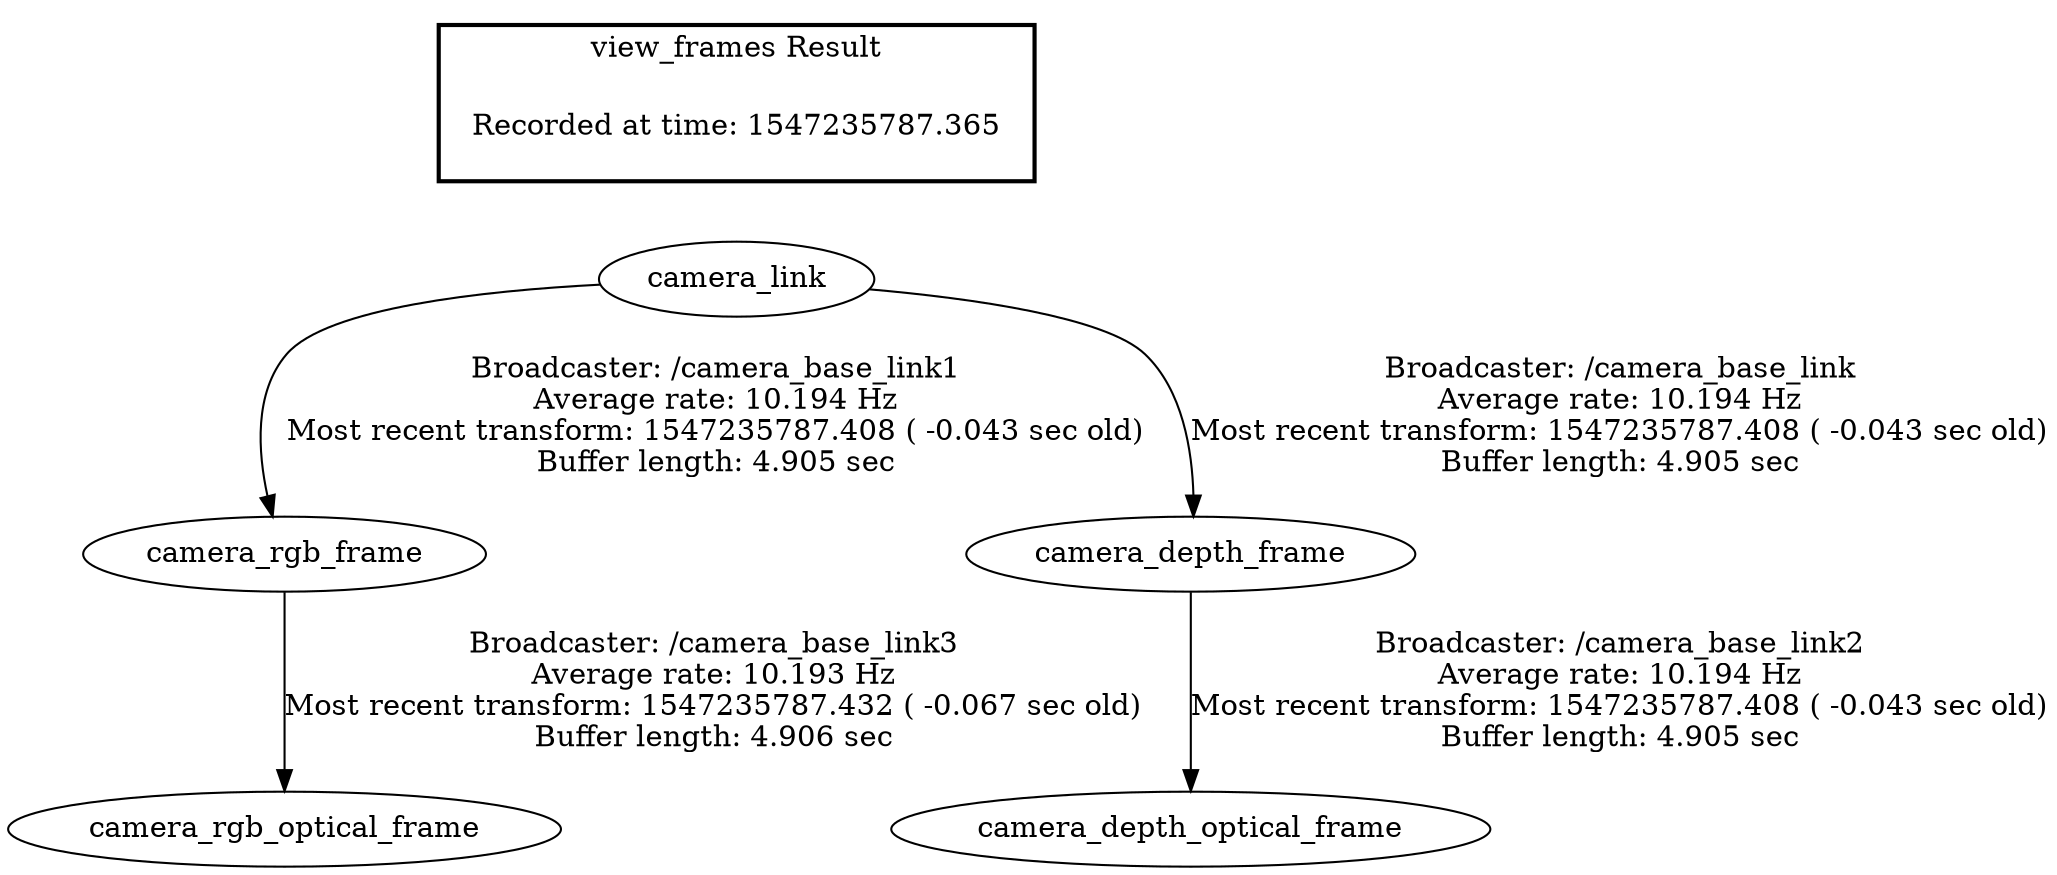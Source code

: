 digraph G {
"camera_link" -> "camera_rgb_frame"[label="Broadcaster: /camera_base_link1\nAverage rate: 10.194 Hz\nMost recent transform: 1547235787.408 ( -0.043 sec old)\nBuffer length: 4.905 sec\n"];
"camera_link" -> "camera_depth_frame"[label="Broadcaster: /camera_base_link\nAverage rate: 10.194 Hz\nMost recent transform: 1547235787.408 ( -0.043 sec old)\nBuffer length: 4.905 sec\n"];
"camera_depth_frame" -> "camera_depth_optical_frame"[label="Broadcaster: /camera_base_link2\nAverage rate: 10.194 Hz\nMost recent transform: 1547235787.408 ( -0.043 sec old)\nBuffer length: 4.905 sec\n"];
"camera_rgb_frame" -> "camera_rgb_optical_frame"[label="Broadcaster: /camera_base_link3\nAverage rate: 10.193 Hz\nMost recent transform: 1547235787.432 ( -0.067 sec old)\nBuffer length: 4.906 sec\n"];
edge [style=invis];
 subgraph cluster_legend { style=bold; color=black; label ="view_frames Result";
"Recorded at time: 1547235787.365"[ shape=plaintext ] ;
 }->"camera_link";
}